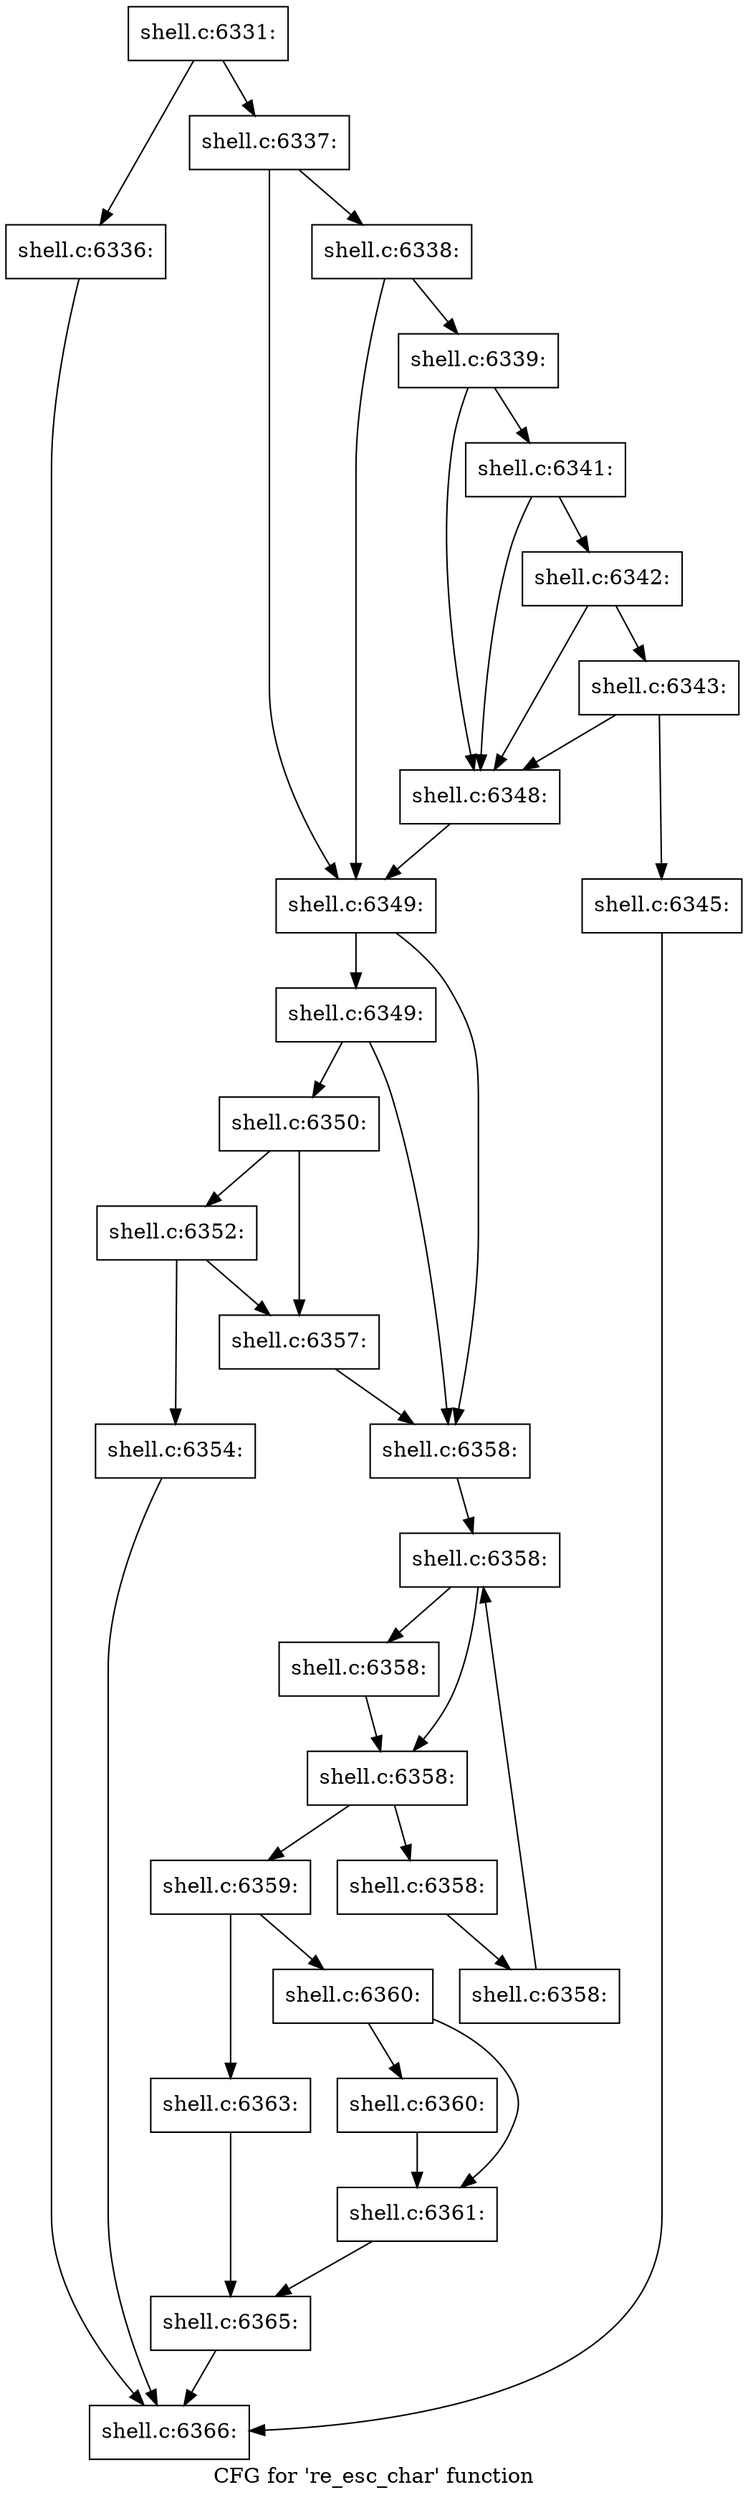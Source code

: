 digraph "CFG for 're_esc_char' function" {
	label="CFG for 're_esc_char' function";

	Node0x560276a42830 [shape=record,label="{shell.c:6331:}"];
	Node0x560276a42830 -> Node0x5602768dcb00;
	Node0x560276a42830 -> Node0x5602768dcb50;
	Node0x5602768dcb00 [shape=record,label="{shell.c:6336:}"];
	Node0x5602768dcb00 -> Node0x560276a429b0;
	Node0x5602768dcb50 [shape=record,label="{shell.c:6337:}"];
	Node0x5602768dcb50 -> Node0x5602768dde10;
	Node0x5602768dcb50 -> Node0x5602768dddc0;
	Node0x5602768dde10 [shape=record,label="{shell.c:6338:}"];
	Node0x5602768dde10 -> Node0x5602768ddd70;
	Node0x5602768dde10 -> Node0x5602768dddc0;
	Node0x5602768ddd70 [shape=record,label="{shell.c:6339:}"];
	Node0x5602768ddd70 -> Node0x5602768df700;
	Node0x5602768ddd70 -> Node0x5602768df5b0;
	Node0x5602768df700 [shape=record,label="{shell.c:6341:}"];
	Node0x5602768df700 -> Node0x5602768df680;
	Node0x5602768df700 -> Node0x5602768df5b0;
	Node0x5602768df680 [shape=record,label="{shell.c:6342:}"];
	Node0x5602768df680 -> Node0x5602768df600;
	Node0x5602768df680 -> Node0x5602768df5b0;
	Node0x5602768df600 [shape=record,label="{shell.c:6343:}"];
	Node0x5602768df600 -> Node0x5602768df560;
	Node0x5602768df600 -> Node0x5602768df5b0;
	Node0x5602768df560 [shape=record,label="{shell.c:6345:}"];
	Node0x5602768df560 -> Node0x560276a429b0;
	Node0x5602768df5b0 [shape=record,label="{shell.c:6348:}"];
	Node0x5602768df5b0 -> Node0x5602768dddc0;
	Node0x5602768dddc0 [shape=record,label="{shell.c:6349:}"];
	Node0x5602768dddc0 -> Node0x560276a4fe90;
	Node0x5602768dddc0 -> Node0x5602768dfea0;
	Node0x560276a4fe90 [shape=record,label="{shell.c:6349:}"];
	Node0x560276a4fe90 -> Node0x560276359df0;
	Node0x560276a4fe90 -> Node0x5602768dfea0;
	Node0x560276359df0 [shape=record,label="{shell.c:6350:}"];
	Node0x560276359df0 -> Node0x560276a51650;
	Node0x560276359df0 -> Node0x560276a51600;
	Node0x560276a51650 [shape=record,label="{shell.c:6352:}"];
	Node0x560276a51650 -> Node0x560276a515b0;
	Node0x560276a51650 -> Node0x560276a51600;
	Node0x560276a515b0 [shape=record,label="{shell.c:6354:}"];
	Node0x560276a515b0 -> Node0x560276a429b0;
	Node0x560276a51600 [shape=record,label="{shell.c:6357:}"];
	Node0x560276a51600 -> Node0x5602768dfea0;
	Node0x5602768dfea0 [shape=record,label="{shell.c:6358:}"];
	Node0x5602768dfea0 -> Node0x560276a52ae0;
	Node0x560276a52ae0 [shape=record,label="{shell.c:6358:}"];
	Node0x560276a52ae0 -> Node0x560276a52dd0;
	Node0x560276a52ae0 -> Node0x560276a52d80;
	Node0x560276a52dd0 [shape=record,label="{shell.c:6358:}"];
	Node0x560276a52dd0 -> Node0x560276a52d80;
	Node0x560276a52d80 [shape=record,label="{shell.c:6358:}"];
	Node0x560276a52d80 -> Node0x560276a52d00;
	Node0x560276a52d80 -> Node0x560276a52930;
	Node0x560276a52d00 [shape=record,label="{shell.c:6358:}"];
	Node0x560276a52d00 -> Node0x560276a52c70;
	Node0x560276a52c70 [shape=record,label="{shell.c:6358:}"];
	Node0x560276a52c70 -> Node0x560276a52ae0;
	Node0x560276a52930 [shape=record,label="{shell.c:6359:}"];
	Node0x560276a52930 -> Node0x560276a53ea0;
	Node0x560276a52930 -> Node0x560276a53f40;
	Node0x560276a53ea0 [shape=record,label="{shell.c:6360:}"];
	Node0x560276a53ea0 -> Node0x560276a543e0;
	Node0x560276a53ea0 -> Node0x560276a54430;
	Node0x560276a543e0 [shape=record,label="{shell.c:6360:}"];
	Node0x560276a543e0 -> Node0x560276a54430;
	Node0x560276a54430 [shape=record,label="{shell.c:6361:}"];
	Node0x560276a54430 -> Node0x560276a53ef0;
	Node0x560276a53f40 [shape=record,label="{shell.c:6363:}"];
	Node0x560276a53f40 -> Node0x560276a53ef0;
	Node0x560276a53ef0 [shape=record,label="{shell.c:6365:}"];
	Node0x560276a53ef0 -> Node0x560276a429b0;
	Node0x560276a429b0 [shape=record,label="{shell.c:6366:}"];
}
